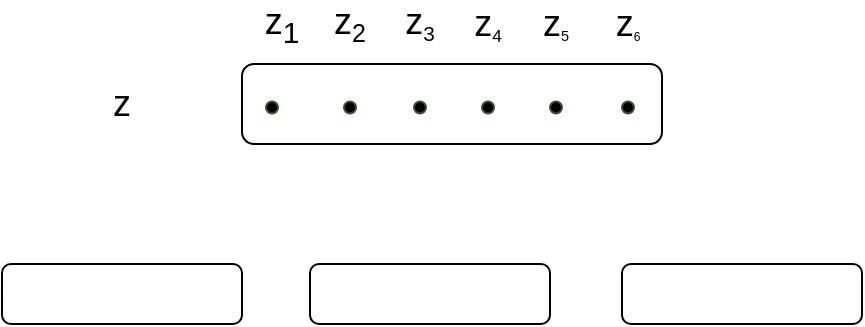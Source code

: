 <mxfile version="14.8.4" type="github">
  <diagram id="0Rm7aK_GilSMT92my9TV" name="Page-1">
    <mxGraphModel dx="1140" dy="633" grid="1" gridSize="10" guides="1" tooltips="1" connect="1" arrows="1" fold="1" page="1" pageScale="1" pageWidth="827" pageHeight="1169" math="0" shadow="0">
      <root>
        <mxCell id="0" />
        <mxCell id="1" parent="0" />
        <mxCell id="5OGwq4aZanh44oepY6gJ-1" value="" style="rounded=1;whiteSpace=wrap;html=1;" vertex="1" parent="1">
          <mxGeometry x="320" y="140" width="210" height="40" as="geometry" />
        </mxCell>
        <mxCell id="5OGwq4aZanh44oepY6gJ-2" value="" style="rounded=1;whiteSpace=wrap;html=1;" vertex="1" parent="1">
          <mxGeometry x="200" y="240" width="120" height="30" as="geometry" />
        </mxCell>
        <mxCell id="5OGwq4aZanh44oepY6gJ-3" value="" style="rounded=1;whiteSpace=wrap;html=1;fontStyle=1" vertex="1" parent="1">
          <mxGeometry x="354" y="240" width="120" height="30" as="geometry" />
        </mxCell>
        <mxCell id="5OGwq4aZanh44oepY6gJ-4" value="" style="rounded=1;whiteSpace=wrap;html=1;fontStyle=1" vertex="1" parent="1">
          <mxGeometry x="510" y="240" width="120" height="30" as="geometry" />
        </mxCell>
        <mxCell id="5OGwq4aZanh44oepY6gJ-8" value="" style="ellipse;whiteSpace=wrap;html=1;aspect=fixed;strokeColor=#3A5431;fontColor=#ffffff;fillColor=#000000;" vertex="1" parent="1">
          <mxGeometry x="406" y="158.75" width="6" height="6" as="geometry" />
        </mxCell>
        <mxCell id="5OGwq4aZanh44oepY6gJ-12" value="&lt;font style=&quot;font-size: 18px&quot;&gt;z&lt;/font&gt;" style="text;html=1;strokeColor=none;fillColor=none;align=center;verticalAlign=middle;whiteSpace=wrap;rounded=0;" vertex="1" parent="1">
          <mxGeometry x="240" y="150" width="40" height="20" as="geometry" />
        </mxCell>
        <mxCell id="5OGwq4aZanh44oepY6gJ-13" value="" style="ellipse;whiteSpace=wrap;html=1;aspect=fixed;strokeColor=#3A5431;fontColor=#ffffff;fillColor=#000000;" vertex="1" parent="1">
          <mxGeometry x="440" y="158.75" width="6" height="6" as="geometry" />
        </mxCell>
        <mxCell id="5OGwq4aZanh44oepY6gJ-14" value="" style="ellipse;whiteSpace=wrap;html=1;aspect=fixed;strokeColor=#3A5431;fontColor=#ffffff;fillColor=#000000;" vertex="1" parent="1">
          <mxGeometry x="474" y="158.75" width="6" height="6" as="geometry" />
        </mxCell>
        <mxCell id="5OGwq4aZanh44oepY6gJ-15" value="" style="ellipse;whiteSpace=wrap;html=1;aspect=fixed;strokeColor=#3A5431;fontColor=#ffffff;fillColor=#000000;" vertex="1" parent="1">
          <mxGeometry x="510" y="158.75" width="6" height="6" as="geometry" />
        </mxCell>
        <mxCell id="5OGwq4aZanh44oepY6gJ-18" value="" style="ellipse;whiteSpace=wrap;html=1;aspect=fixed;strokeColor=#3A5431;fontColor=#ffffff;fillColor=#000000;" vertex="1" parent="1">
          <mxGeometry x="371" y="158.75" width="6" height="6" as="geometry" />
        </mxCell>
        <mxCell id="5OGwq4aZanh44oepY6gJ-19" value="" style="ellipse;whiteSpace=wrap;html=1;aspect=fixed;strokeColor=#3A5431;fontColor=#ffffff;fillColor=#000000;" vertex="1" parent="1">
          <mxGeometry x="332" y="158.75" width="6" height="6" as="geometry" />
        </mxCell>
        <mxCell id="5OGwq4aZanh44oepY6gJ-20" value="&lt;span style=&quot;font-size: 18px&quot;&gt;z&lt;sub&gt;1&lt;/sub&gt;&lt;/span&gt;" style="text;html=1;strokeColor=none;fillColor=none;align=center;verticalAlign=middle;whiteSpace=wrap;rounded=0;" vertex="1" parent="1">
          <mxGeometry x="320" y="111" width="40" height="20" as="geometry" />
        </mxCell>
        <mxCell id="5OGwq4aZanh44oepY6gJ-21" value="&lt;span style=&quot;font-size: 18px&quot;&gt;z&lt;/span&gt;&lt;span style=&quot;font-size: 15px&quot;&gt;&lt;sub&gt;2&lt;/sub&gt;&lt;/span&gt;" style="text;html=1;strokeColor=none;fillColor=none;align=center;verticalAlign=middle;whiteSpace=wrap;rounded=0;" vertex="1" parent="1">
          <mxGeometry x="354" y="110" width="40" height="20" as="geometry" />
        </mxCell>
        <mxCell id="5OGwq4aZanh44oepY6gJ-23" value="&lt;span style=&quot;font-size: 18px&quot;&gt;z&lt;/span&gt;&lt;span style=&quot;font-size: 12.5px&quot;&gt;&lt;sub&gt;3&lt;/sub&gt;&lt;/span&gt;" style="text;html=1;strokeColor=none;fillColor=none;align=center;verticalAlign=middle;whiteSpace=wrap;rounded=0;" vertex="1" parent="1">
          <mxGeometry x="389" y="110" width="40" height="20" as="geometry" />
        </mxCell>
        <mxCell id="5OGwq4aZanh44oepY6gJ-24" value="&lt;span style=&quot;font-size: 18px&quot;&gt;z&lt;/span&gt;&lt;span style=&quot;font-size: 10.417px&quot;&gt;&lt;sub&gt;4&lt;/sub&gt;&lt;/span&gt;" style="text;html=1;strokeColor=none;fillColor=none;align=center;verticalAlign=middle;whiteSpace=wrap;rounded=0;rotation=0;" vertex="1" parent="1">
          <mxGeometry x="423" y="110" width="40" height="20" as="geometry" />
        </mxCell>
        <mxCell id="5OGwq4aZanh44oepY6gJ-25" value="&lt;span style=&quot;font-size: 18px&quot;&gt;z&lt;/span&gt;&lt;span style=&quot;font-size: 8.681px&quot;&gt;&lt;sub&gt;5&lt;/sub&gt;&lt;/span&gt;" style="text;html=1;strokeColor=none;fillColor=none;align=center;verticalAlign=middle;whiteSpace=wrap;rounded=0;rotation=0;" vertex="1" parent="1">
          <mxGeometry x="457" y="110" width="40" height="20" as="geometry" />
        </mxCell>
        <mxCell id="5OGwq4aZanh44oepY6gJ-26" value="&lt;span style=&quot;font-size: 18px&quot;&gt;z&lt;/span&gt;&lt;span style=&quot;font-size: 7.234px&quot;&gt;&lt;sub&gt;6&lt;/sub&gt;&lt;/span&gt;" style="text;html=1;strokeColor=none;fillColor=none;align=center;verticalAlign=middle;whiteSpace=wrap;rounded=0;rotation=0;" vertex="1" parent="1">
          <mxGeometry x="493" y="110" width="40" height="20" as="geometry" />
        </mxCell>
      </root>
    </mxGraphModel>
  </diagram>
</mxfile>
